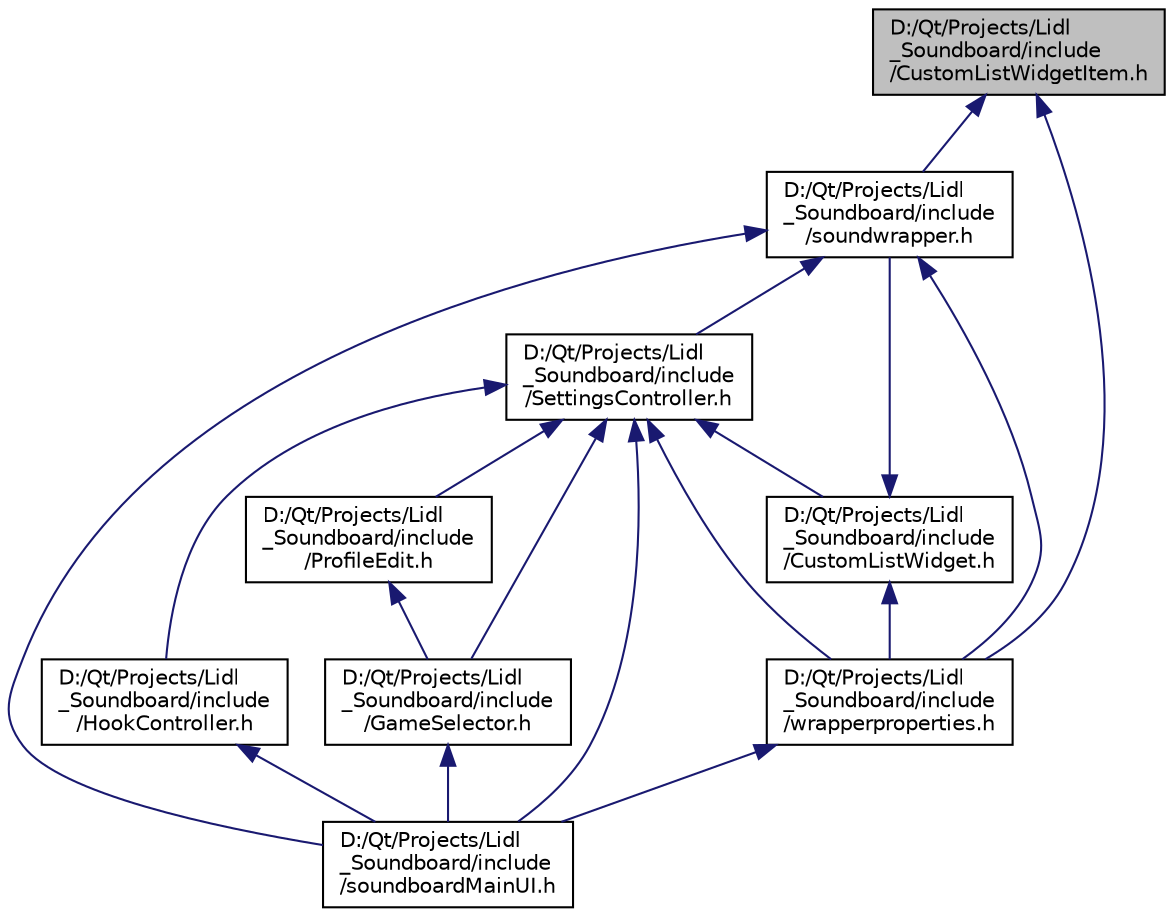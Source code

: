 digraph "D:/Qt/Projects/Lidl_Soundboard/include/CustomListWidgetItem.h"
{
 // LATEX_PDF_SIZE
  edge [fontname="Helvetica",fontsize="10",labelfontname="Helvetica",labelfontsize="10"];
  node [fontname="Helvetica",fontsize="10",shape=record];
  Node11 [label="D:/Qt/Projects/Lidl\l_Soundboard/include\l/CustomListWidgetItem.h",height=0.2,width=0.4,color="black", fillcolor="grey75", style="filled", fontcolor="black",tooltip="File describing the CustomListWidgetItem class."];
  Node11 -> Node12 [dir="back",color="midnightblue",fontsize="10",style="solid",fontname="Helvetica"];
  Node12 [label="D:/Qt/Projects/Lidl\l_Soundboard/include\l/soundwrapper.h",height=0.2,width=0.4,color="black", fillcolor="white", style="filled",URL="$soundwrapper_8h_source.html",tooltip=" "];
  Node12 -> Node13 [dir="back",color="midnightblue",fontsize="10",style="solid",fontname="Helvetica"];
  Node13 [label="D:/Qt/Projects/Lidl\l_Soundboard/include\l/SettingsController.h",height=0.2,width=0.4,color="black", fillcolor="white", style="filled",URL="$_settings_controller_8h_source.html",tooltip=" "];
  Node13 -> Node14 [dir="back",color="midnightblue",fontsize="10",style="solid",fontname="Helvetica"];
  Node14 [label="D:/Qt/Projects/Lidl\l_Soundboard/include\l/GameSelector.h",height=0.2,width=0.4,color="black", fillcolor="white", style="filled",URL="$_game_selector_8h_source.html",tooltip=" "];
  Node14 -> Node15 [dir="back",color="midnightblue",fontsize="10",style="solid",fontname="Helvetica"];
  Node15 [label="D:/Qt/Projects/Lidl\l_Soundboard/include\l/soundboardMainUI.h",height=0.2,width=0.4,color="black", fillcolor="white", style="filled",URL="$soundboard_main_u_i_8h.html",tooltip="Soundboard Main UI file."];
  Node13 -> Node16 [dir="back",color="midnightblue",fontsize="10",style="solid",fontname="Helvetica"];
  Node16 [label="D:/Qt/Projects/Lidl\l_Soundboard/include\l/CustomListWidget.h",height=0.2,width=0.4,color="black", fillcolor="white", style="filled",URL="$_custom_list_widget_8h.html",tooltip="File describing the CustomListWidget class."];
  Node16 -> Node12 [dir="back",color="midnightblue",fontsize="10",style="solid",fontname="Helvetica"];
  Node16 -> Node17 [dir="back",color="midnightblue",fontsize="10",style="solid",fontname="Helvetica"];
  Node17 [label="D:/Qt/Projects/Lidl\l_Soundboard/include\l/wrapperproperties.h",height=0.2,width=0.4,color="black", fillcolor="white", style="filled",URL="$wrapperproperties_8h_source.html",tooltip=" "];
  Node17 -> Node15 [dir="back",color="midnightblue",fontsize="10",style="solid",fontname="Helvetica"];
  Node13 -> Node18 [dir="back",color="midnightblue",fontsize="10",style="solid",fontname="Helvetica"];
  Node18 [label="D:/Qt/Projects/Lidl\l_Soundboard/include\l/ProfileEdit.h",height=0.2,width=0.4,color="black", fillcolor="white", style="filled",URL="$_profile_edit_8h_source.html",tooltip=" "];
  Node18 -> Node14 [dir="back",color="midnightblue",fontsize="10",style="solid",fontname="Helvetica"];
  Node13 -> Node19 [dir="back",color="midnightblue",fontsize="10",style="solid",fontname="Helvetica"];
  Node19 [label="D:/Qt/Projects/Lidl\l_Soundboard/include\l/HookController.h",height=0.2,width=0.4,color="black", fillcolor="white", style="filled",URL="$_hook_controller_8h.html",tooltip="File handling the Hook Controller Singleton as well as the definition of the CallBack."];
  Node19 -> Node15 [dir="back",color="midnightblue",fontsize="10",style="solid",fontname="Helvetica"];
  Node13 -> Node15 [dir="back",color="midnightblue",fontsize="10",style="solid",fontname="Helvetica"];
  Node13 -> Node17 [dir="back",color="midnightblue",fontsize="10",style="solid",fontname="Helvetica"];
  Node12 -> Node15 [dir="back",color="midnightblue",fontsize="10",style="solid",fontname="Helvetica"];
  Node12 -> Node17 [dir="back",color="midnightblue",fontsize="10",style="solid",fontname="Helvetica"];
  Node11 -> Node17 [dir="back",color="midnightblue",fontsize="10",style="solid",fontname="Helvetica"];
}
